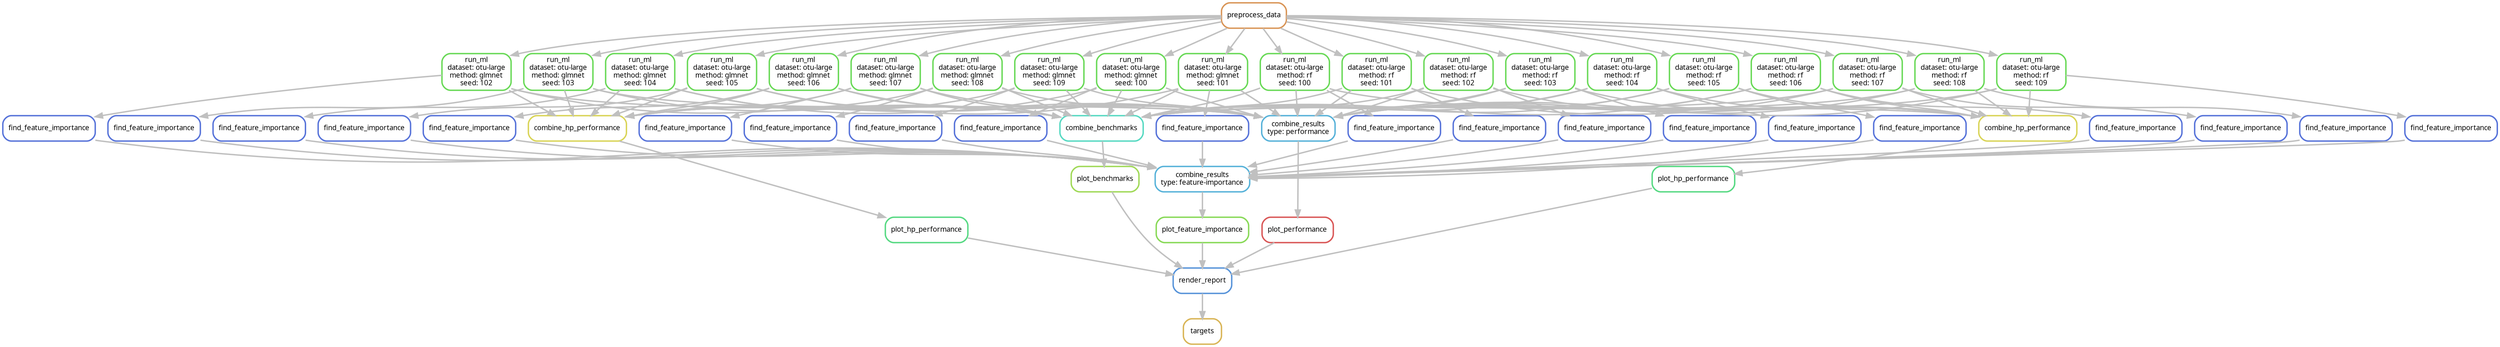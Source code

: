 digraph snakemake_dag {
    graph[bgcolor=white, margin=0];
    node[shape=box, style=rounded, fontname=sans,                 fontsize=10, penwidth=2];
    edge[penwidth=2, color=grey];
	0[label = "targets", color = "0.12 0.6 0.85", style="rounded"];
	1[label = "render_report", color = "0.59 0.6 0.85", style="rounded"];
	2[label = "plot_performance", color = "0.00 0.6 0.85", style="rounded"];
	3[label = "combine_results\ntype: performance", color = "0.55 0.6 0.85", style="rounded"];
	4[label = "run_ml\ndataset: otu-large\nmethod: glmnet\nseed: 100", color = "0.31 0.6 0.85", style="rounded"];
	5[label = "preprocess_data", color = "0.08 0.6 0.85", style="rounded"];
	6[label = "run_ml\ndataset: otu-large\nmethod: glmnet\nseed: 101", color = "0.31 0.6 0.85", style="rounded"];
	7[label = "run_ml\ndataset: otu-large\nmethod: glmnet\nseed: 102", color = "0.31 0.6 0.85", style="rounded"];
	8[label = "run_ml\ndataset: otu-large\nmethod: glmnet\nseed: 103", color = "0.31 0.6 0.85", style="rounded"];
	9[label = "run_ml\ndataset: otu-large\nmethod: glmnet\nseed: 104", color = "0.31 0.6 0.85", style="rounded"];
	10[label = "run_ml\ndataset: otu-large\nmethod: glmnet\nseed: 105", color = "0.31 0.6 0.85", style="rounded"];
	11[label = "run_ml\ndataset: otu-large\nmethod: glmnet\nseed: 106", color = "0.31 0.6 0.85", style="rounded"];
	12[label = "run_ml\ndataset: otu-large\nmethod: glmnet\nseed: 107", color = "0.31 0.6 0.85", style="rounded"];
	13[label = "run_ml\ndataset: otu-large\nmethod: glmnet\nseed: 108", color = "0.31 0.6 0.85", style="rounded"];
	14[label = "run_ml\ndataset: otu-large\nmethod: glmnet\nseed: 109", color = "0.31 0.6 0.85", style="rounded"];
	15[label = "run_ml\ndataset: otu-large\nmethod: rf\nseed: 100", color = "0.31 0.6 0.85", style="rounded"];
	16[label = "run_ml\ndataset: otu-large\nmethod: rf\nseed: 101", color = "0.31 0.6 0.85", style="rounded"];
	17[label = "run_ml\ndataset: otu-large\nmethod: rf\nseed: 102", color = "0.31 0.6 0.85", style="rounded"];
	18[label = "run_ml\ndataset: otu-large\nmethod: rf\nseed: 103", color = "0.31 0.6 0.85", style="rounded"];
	19[label = "run_ml\ndataset: otu-large\nmethod: rf\nseed: 104", color = "0.31 0.6 0.85", style="rounded"];
	20[label = "run_ml\ndataset: otu-large\nmethod: rf\nseed: 105", color = "0.31 0.6 0.85", style="rounded"];
	21[label = "run_ml\ndataset: otu-large\nmethod: rf\nseed: 106", color = "0.31 0.6 0.85", style="rounded"];
	22[label = "run_ml\ndataset: otu-large\nmethod: rf\nseed: 107", color = "0.31 0.6 0.85", style="rounded"];
	23[label = "run_ml\ndataset: otu-large\nmethod: rf\nseed: 108", color = "0.31 0.6 0.85", style="rounded"];
	24[label = "run_ml\ndataset: otu-large\nmethod: rf\nseed: 109", color = "0.31 0.6 0.85", style="rounded"];
	25[label = "plot_feature_importance", color = "0.27 0.6 0.85", style="rounded"];
	26[label = "combine_results\ntype: feature-importance", color = "0.55 0.6 0.85", style="rounded"];
	27[label = "find_feature_importance", color = "0.63 0.6 0.85", style="rounded"];
	28[label = "find_feature_importance", color = "0.63 0.6 0.85", style="rounded"];
	29[label = "find_feature_importance", color = "0.63 0.6 0.85", style="rounded"];
	30[label = "find_feature_importance", color = "0.63 0.6 0.85", style="rounded"];
	31[label = "find_feature_importance", color = "0.63 0.6 0.85", style="rounded"];
	32[label = "find_feature_importance", color = "0.63 0.6 0.85", style="rounded"];
	33[label = "find_feature_importance", color = "0.63 0.6 0.85", style="rounded"];
	34[label = "find_feature_importance", color = "0.63 0.6 0.85", style="rounded"];
	35[label = "find_feature_importance", color = "0.63 0.6 0.85", style="rounded"];
	36[label = "find_feature_importance", color = "0.63 0.6 0.85", style="rounded"];
	37[label = "find_feature_importance", color = "0.63 0.6 0.85", style="rounded"];
	38[label = "find_feature_importance", color = "0.63 0.6 0.85", style="rounded"];
	39[label = "find_feature_importance", color = "0.63 0.6 0.85", style="rounded"];
	40[label = "find_feature_importance", color = "0.63 0.6 0.85", style="rounded"];
	41[label = "find_feature_importance", color = "0.63 0.6 0.85", style="rounded"];
	42[label = "find_feature_importance", color = "0.63 0.6 0.85", style="rounded"];
	43[label = "find_feature_importance", color = "0.63 0.6 0.85", style="rounded"];
	44[label = "find_feature_importance", color = "0.63 0.6 0.85", style="rounded"];
	45[label = "find_feature_importance", color = "0.63 0.6 0.85", style="rounded"];
	46[label = "find_feature_importance", color = "0.63 0.6 0.85", style="rounded"];
	47[label = "plot_hp_performance", color = "0.39 0.6 0.85", style="rounded"];
	48[label = "combine_hp_performance", color = "0.16 0.6 0.85", style="rounded"];
	49[label = "plot_hp_performance", color = "0.39 0.6 0.85", style="rounded"];
	50[label = "combine_hp_performance", color = "0.16 0.6 0.85", style="rounded"];
	51[label = "plot_benchmarks", color = "0.24 0.6 0.85", style="rounded"];
	52[label = "combine_benchmarks", color = "0.47 0.6 0.85", style="rounded"];
	1 -> 0
	2 -> 1
	25 -> 1
	47 -> 1
	49 -> 1
	51 -> 1
	3 -> 2
	4 -> 3
	6 -> 3
	7 -> 3
	8 -> 3
	9 -> 3
	10 -> 3
	11 -> 3
	12 -> 3
	13 -> 3
	14 -> 3
	15 -> 3
	16 -> 3
	17 -> 3
	18 -> 3
	19 -> 3
	20 -> 3
	21 -> 3
	22 -> 3
	23 -> 3
	24 -> 3
	5 -> 4
	5 -> 6
	5 -> 7
	5 -> 8
	5 -> 9
	5 -> 10
	5 -> 11
	5 -> 12
	5 -> 13
	5 -> 14
	5 -> 15
	5 -> 16
	5 -> 17
	5 -> 18
	5 -> 19
	5 -> 20
	5 -> 21
	5 -> 22
	5 -> 23
	5 -> 24
	26 -> 25
	27 -> 26
	28 -> 26
	29 -> 26
	30 -> 26
	31 -> 26
	32 -> 26
	33 -> 26
	34 -> 26
	35 -> 26
	36 -> 26
	37 -> 26
	38 -> 26
	39 -> 26
	40 -> 26
	41 -> 26
	42 -> 26
	43 -> 26
	44 -> 26
	45 -> 26
	46 -> 26
	4 -> 27
	6 -> 28
	7 -> 29
	8 -> 30
	9 -> 31
	10 -> 32
	11 -> 33
	12 -> 34
	13 -> 35
	14 -> 36
	15 -> 37
	16 -> 38
	17 -> 39
	18 -> 40
	19 -> 41
	20 -> 42
	21 -> 43
	22 -> 44
	23 -> 45
	24 -> 46
	48 -> 47
	4 -> 48
	6 -> 48
	7 -> 48
	8 -> 48
	9 -> 48
	10 -> 48
	11 -> 48
	12 -> 48
	13 -> 48
	14 -> 48
	50 -> 49
	15 -> 50
	16 -> 50
	17 -> 50
	18 -> 50
	19 -> 50
	20 -> 50
	21 -> 50
	22 -> 50
	23 -> 50
	24 -> 50
	52 -> 51
	4 -> 52
	6 -> 52
	7 -> 52
	8 -> 52
	9 -> 52
	10 -> 52
	11 -> 52
	12 -> 52
	13 -> 52
	14 -> 52
	15 -> 52
	16 -> 52
	17 -> 52
	18 -> 52
	19 -> 52
	20 -> 52
	21 -> 52
	22 -> 52
	23 -> 52
	24 -> 52
}            
